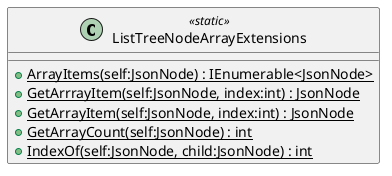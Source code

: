 @startuml
class ListTreeNodeArrayExtensions <<static>> {
    + {static} ArrayItems(self:JsonNode) : IEnumerable<JsonNode>
    + {static} GetArrrayItem(self:JsonNode, index:int) : JsonNode
    + {static} GetArrayItem(self:JsonNode, index:int) : JsonNode
    + {static} GetArrayCount(self:JsonNode) : int
    + {static} IndexOf(self:JsonNode, child:JsonNode) : int
}
@enduml
